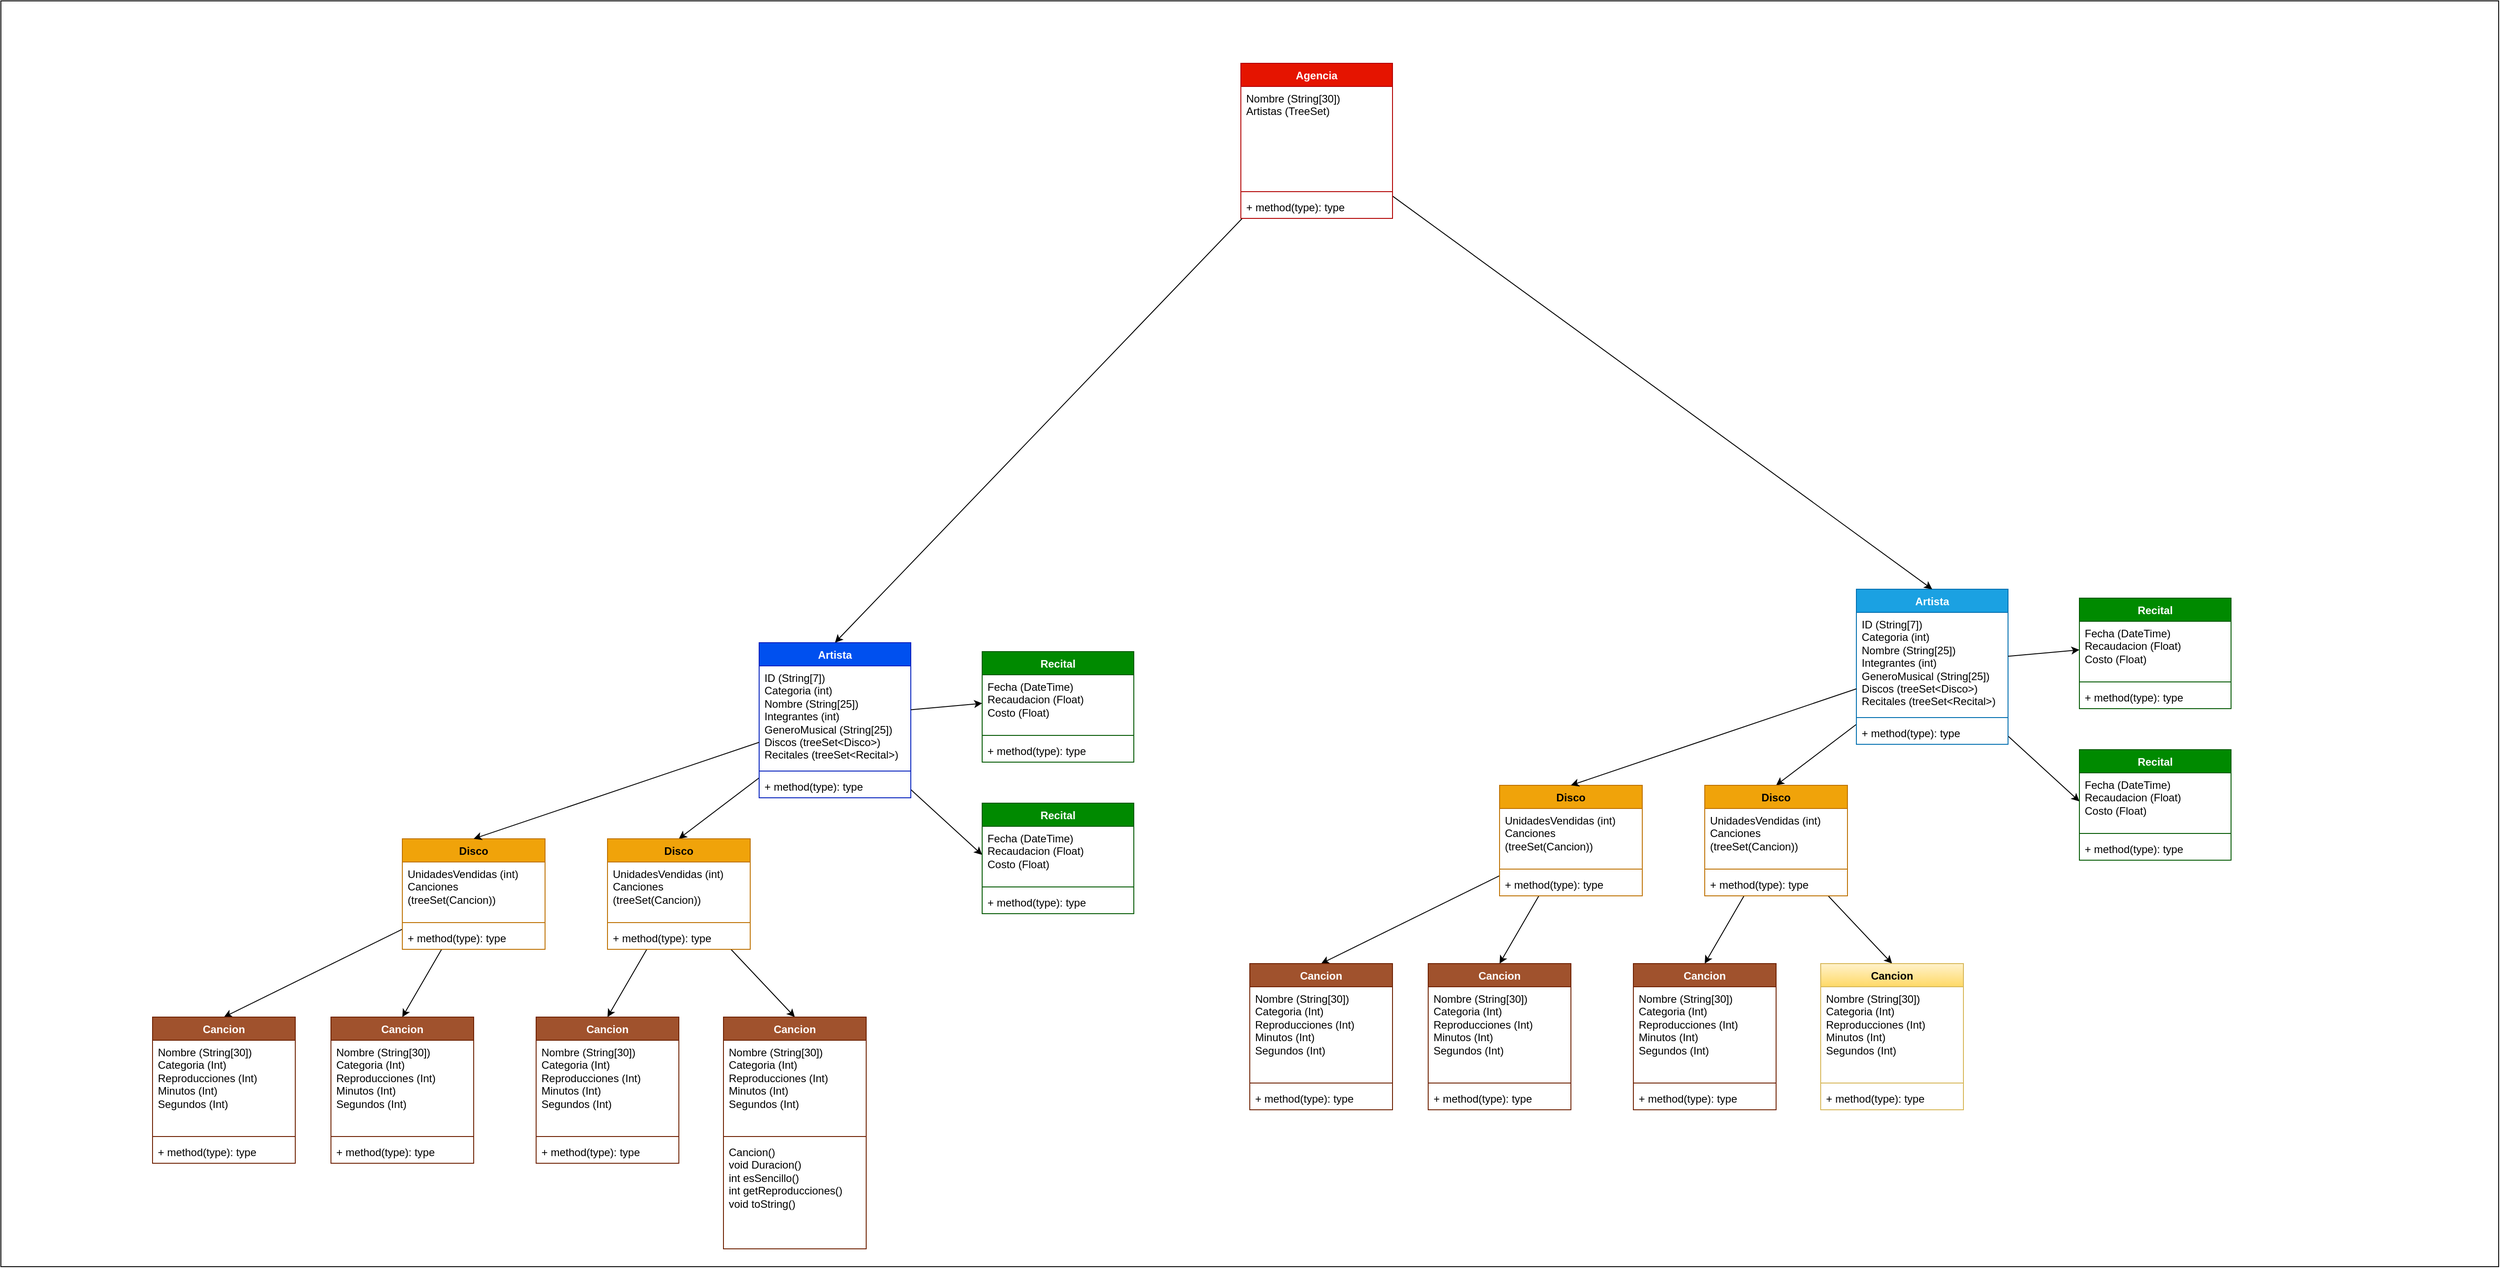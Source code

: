 <mxfile version="24.7.17">
  <diagram name="Página-1" id="BuunUkKAbR3y5gIgEdou">
    <mxGraphModel dx="3031" dy="1440" grid="1" gridSize="10" guides="1" tooltips="1" connect="1" arrows="1" fold="1" page="1" pageScale="1" pageWidth="827" pageHeight="1169" math="0" shadow="0">
      <root>
        <mxCell id="0" />
        <mxCell id="1" parent="0" />
        <mxCell id="6GXmeNR0ogsYIepqKpP2-110" value="" style="rounded=0;whiteSpace=wrap;html=1;" vertex="1" parent="1">
          <mxGeometry x="-2350" y="-500" width="2800" height="1420" as="geometry" />
        </mxCell>
        <mxCell id="6GXmeNR0ogsYIepqKpP2-26" style="edgeStyle=none;rounded=0;orthogonalLoop=1;jettySize=auto;html=1;entryX=0.5;entryY=0;entryDx=0;entryDy=0;" edge="1" parent="1" source="6GXmeNR0ogsYIepqKpP2-1" target="6GXmeNR0ogsYIepqKpP2-17">
          <mxGeometry relative="1" as="geometry" />
        </mxCell>
        <mxCell id="6GXmeNR0ogsYIepqKpP2-58" style="edgeStyle=none;rounded=0;orthogonalLoop=1;jettySize=auto;html=1;entryX=0;entryY=0.5;entryDx=0;entryDy=0;" edge="1" parent="1" source="6GXmeNR0ogsYIepqKpP2-1" target="6GXmeNR0ogsYIepqKpP2-28">
          <mxGeometry relative="1" as="geometry" />
        </mxCell>
        <mxCell id="6GXmeNR0ogsYIepqKpP2-1" value="Artista" style="swimlane;fontStyle=1;align=center;verticalAlign=top;childLayout=stackLayout;horizontal=1;startSize=26;horizontalStack=0;resizeParent=1;resizeParentMax=0;resizeLast=0;collapsible=1;marginBottom=0;whiteSpace=wrap;html=1;fillColor=#1ba1e2;fontColor=#ffffff;strokeColor=#006EAF;" vertex="1" parent="1">
          <mxGeometry x="-270" y="160" width="170" height="174" as="geometry" />
        </mxCell>
        <mxCell id="6GXmeNR0ogsYIepqKpP2-2" value="ID (String[7])&lt;div&gt;Categoria (int)&lt;br&gt;&lt;div&gt;&lt;div&gt;Nombre (String[25])&lt;/div&gt;&lt;div&gt;Integrantes (int)&lt;/div&gt;&lt;div&gt;GeneroMusical (String[25])&lt;/div&gt;&lt;div&gt;Discos (treeSet&amp;lt;Disco&amp;gt;)&lt;/div&gt;&lt;div&gt;Recitales (treeSet&amp;lt;Recital&amp;gt;)&lt;/div&gt;&lt;/div&gt;&lt;/div&gt;" style="text;strokeColor=none;fillColor=none;align=left;verticalAlign=top;spacingLeft=4;spacingRight=4;overflow=hidden;rotatable=0;points=[[0,0.5],[1,0.5]];portConstraint=eastwest;whiteSpace=wrap;html=1;" vertex="1" parent="6GXmeNR0ogsYIepqKpP2-1">
          <mxGeometry y="26" width="170" height="114" as="geometry" />
        </mxCell>
        <mxCell id="6GXmeNR0ogsYIepqKpP2-3" value="" style="line;strokeWidth=1;fillColor=none;align=left;verticalAlign=middle;spacingTop=-1;spacingLeft=3;spacingRight=3;rotatable=0;labelPosition=right;points=[];portConstraint=eastwest;strokeColor=inherit;" vertex="1" parent="6GXmeNR0ogsYIepqKpP2-1">
          <mxGeometry y="140" width="170" height="8" as="geometry" />
        </mxCell>
        <mxCell id="6GXmeNR0ogsYIepqKpP2-4" value="+ method(type): type" style="text;strokeColor=none;fillColor=none;align=left;verticalAlign=top;spacingLeft=4;spacingRight=4;overflow=hidden;rotatable=0;points=[[0,0.5],[1,0.5]];portConstraint=eastwest;whiteSpace=wrap;html=1;" vertex="1" parent="6GXmeNR0ogsYIepqKpP2-1">
          <mxGeometry y="148" width="170" height="26" as="geometry" />
        </mxCell>
        <mxCell id="6GXmeNR0ogsYIepqKpP2-25" style="edgeStyle=none;rounded=0;orthogonalLoop=1;jettySize=auto;html=1;entryX=0.5;entryY=0;entryDx=0;entryDy=0;" edge="1" parent="1" source="6GXmeNR0ogsYIepqKpP2-17" target="6GXmeNR0ogsYIepqKpP2-21">
          <mxGeometry relative="1" as="geometry" />
        </mxCell>
        <mxCell id="6GXmeNR0ogsYIepqKpP2-51" style="edgeStyle=none;rounded=0;orthogonalLoop=1;jettySize=auto;html=1;entryX=0.5;entryY=0;entryDx=0;entryDy=0;" edge="1" parent="1" source="6GXmeNR0ogsYIepqKpP2-17" target="6GXmeNR0ogsYIepqKpP2-41">
          <mxGeometry relative="1" as="geometry" />
        </mxCell>
        <mxCell id="6GXmeNR0ogsYIepqKpP2-17" value="Disco" style="swimlane;fontStyle=1;align=center;verticalAlign=top;childLayout=stackLayout;horizontal=1;startSize=26;horizontalStack=0;resizeParent=1;resizeParentMax=0;resizeLast=0;collapsible=1;marginBottom=0;whiteSpace=wrap;html=1;fillColor=#f0a30a;fontColor=#000000;strokeColor=#BD7000;" vertex="1" parent="1">
          <mxGeometry x="-440" y="380" width="160" height="124" as="geometry" />
        </mxCell>
        <mxCell id="6GXmeNR0ogsYIepqKpP2-18" value="UnidadesVendidas (int)&lt;div&gt;Canciones (treeSet(Cancion))&lt;/div&gt;" style="text;strokeColor=none;fillColor=none;align=left;verticalAlign=top;spacingLeft=4;spacingRight=4;overflow=hidden;rotatable=0;points=[[0,0.5],[1,0.5]];portConstraint=eastwest;whiteSpace=wrap;html=1;" vertex="1" parent="6GXmeNR0ogsYIepqKpP2-17">
          <mxGeometry y="26" width="160" height="64" as="geometry" />
        </mxCell>
        <mxCell id="6GXmeNR0ogsYIepqKpP2-19" value="" style="line;strokeWidth=1;fillColor=none;align=left;verticalAlign=middle;spacingTop=-1;spacingLeft=3;spacingRight=3;rotatable=0;labelPosition=right;points=[];portConstraint=eastwest;strokeColor=inherit;" vertex="1" parent="6GXmeNR0ogsYIepqKpP2-17">
          <mxGeometry y="90" width="160" height="8" as="geometry" />
        </mxCell>
        <mxCell id="6GXmeNR0ogsYIepqKpP2-20" value="+ method(type): type" style="text;strokeColor=none;fillColor=none;align=left;verticalAlign=top;spacingLeft=4;spacingRight=4;overflow=hidden;rotatable=0;points=[[0,0.5],[1,0.5]];portConstraint=eastwest;whiteSpace=wrap;html=1;" vertex="1" parent="6GXmeNR0ogsYIepqKpP2-17">
          <mxGeometry y="98" width="160" height="26" as="geometry" />
        </mxCell>
        <mxCell id="6GXmeNR0ogsYIepqKpP2-21" value="Cancion" style="swimlane;fontStyle=1;align=center;verticalAlign=top;childLayout=stackLayout;horizontal=1;startSize=26;horizontalStack=0;resizeParent=1;resizeParentMax=0;resizeLast=0;collapsible=1;marginBottom=0;whiteSpace=wrap;html=1;fillColor=#a0522d;fontColor=#ffffff;strokeColor=#6D1F00;" vertex="1" parent="1">
          <mxGeometry x="-520" y="580" width="160" height="164" as="geometry" />
        </mxCell>
        <mxCell id="6GXmeNR0ogsYIepqKpP2-22" value="Nombre (String[30])&lt;div&gt;Categoria (Int)&lt;/div&gt;&lt;div&gt;Reproducciones (Int)&lt;/div&gt;&lt;div&gt;Minutos (Int)&lt;/div&gt;&lt;div&gt;Segundos (Int)&lt;/div&gt;" style="text;strokeColor=none;fillColor=none;align=left;verticalAlign=top;spacingLeft=4;spacingRight=4;overflow=hidden;rotatable=0;points=[[0,0.5],[1,0.5]];portConstraint=eastwest;whiteSpace=wrap;html=1;" vertex="1" parent="6GXmeNR0ogsYIepqKpP2-21">
          <mxGeometry y="26" width="160" height="104" as="geometry" />
        </mxCell>
        <mxCell id="6GXmeNR0ogsYIepqKpP2-23" value="" style="line;strokeWidth=1;fillColor=none;align=left;verticalAlign=middle;spacingTop=-1;spacingLeft=3;spacingRight=3;rotatable=0;labelPosition=right;points=[];portConstraint=eastwest;strokeColor=inherit;" vertex="1" parent="6GXmeNR0ogsYIepqKpP2-21">
          <mxGeometry y="130" width="160" height="8" as="geometry" />
        </mxCell>
        <mxCell id="6GXmeNR0ogsYIepqKpP2-24" value="+ method(type): type" style="text;strokeColor=none;fillColor=none;align=left;verticalAlign=top;spacingLeft=4;spacingRight=4;overflow=hidden;rotatable=0;points=[[0,0.5],[1,0.5]];portConstraint=eastwest;whiteSpace=wrap;html=1;" vertex="1" parent="6GXmeNR0ogsYIepqKpP2-21">
          <mxGeometry y="138" width="160" height="26" as="geometry" />
        </mxCell>
        <mxCell id="6GXmeNR0ogsYIepqKpP2-27" value="Recital" style="swimlane;fontStyle=1;align=center;verticalAlign=top;childLayout=stackLayout;horizontal=1;startSize=26;horizontalStack=0;resizeParent=1;resizeParentMax=0;resizeLast=0;collapsible=1;marginBottom=0;whiteSpace=wrap;html=1;fillColor=#008a00;fontColor=#ffffff;strokeColor=#005700;" vertex="1" parent="1">
          <mxGeometry x="-20" y="340" width="170" height="124" as="geometry" />
        </mxCell>
        <mxCell id="6GXmeNR0ogsYIepqKpP2-28" value="&lt;div&gt;Fecha (DateTime)&lt;/div&gt;&lt;div&gt;Recaudacion (Float)&lt;br&gt;&lt;div&gt;&lt;div&gt;Costo (Float)&lt;/div&gt;&lt;/div&gt;&lt;/div&gt;" style="text;strokeColor=none;fillColor=none;align=left;verticalAlign=top;spacingLeft=4;spacingRight=4;overflow=hidden;rotatable=0;points=[[0,0.5],[1,0.5]];portConstraint=eastwest;whiteSpace=wrap;html=1;" vertex="1" parent="6GXmeNR0ogsYIepqKpP2-27">
          <mxGeometry y="26" width="170" height="64" as="geometry" />
        </mxCell>
        <mxCell id="6GXmeNR0ogsYIepqKpP2-29" value="" style="line;strokeWidth=1;fillColor=none;align=left;verticalAlign=middle;spacingTop=-1;spacingLeft=3;spacingRight=3;rotatable=0;labelPosition=right;points=[];portConstraint=eastwest;strokeColor=inherit;" vertex="1" parent="6GXmeNR0ogsYIepqKpP2-27">
          <mxGeometry y="90" width="170" height="8" as="geometry" />
        </mxCell>
        <mxCell id="6GXmeNR0ogsYIepqKpP2-30" value="+ method(type): type" style="text;strokeColor=none;fillColor=none;align=left;verticalAlign=top;spacingLeft=4;spacingRight=4;overflow=hidden;rotatable=0;points=[[0,0.5],[1,0.5]];portConstraint=eastwest;whiteSpace=wrap;html=1;" vertex="1" parent="6GXmeNR0ogsYIepqKpP2-27">
          <mxGeometry y="98" width="170" height="26" as="geometry" />
        </mxCell>
        <mxCell id="6GXmeNR0ogsYIepqKpP2-49" style="edgeStyle=none;rounded=0;orthogonalLoop=1;jettySize=auto;html=1;entryX=0.5;entryY=0;entryDx=0;entryDy=0;" edge="1" parent="1" source="6GXmeNR0ogsYIepqKpP2-32" target="6GXmeNR0ogsYIepqKpP2-37">
          <mxGeometry relative="1" as="geometry" />
        </mxCell>
        <mxCell id="6GXmeNR0ogsYIepqKpP2-50" style="edgeStyle=none;rounded=0;orthogonalLoop=1;jettySize=auto;html=1;entryX=0.5;entryY=0;entryDx=0;entryDy=0;" edge="1" parent="1" source="6GXmeNR0ogsYIepqKpP2-32" target="6GXmeNR0ogsYIepqKpP2-45">
          <mxGeometry relative="1" as="geometry" />
        </mxCell>
        <mxCell id="6GXmeNR0ogsYIepqKpP2-32" value="Disco" style="swimlane;fontStyle=1;align=center;verticalAlign=top;childLayout=stackLayout;horizontal=1;startSize=26;horizontalStack=0;resizeParent=1;resizeParentMax=0;resizeLast=0;collapsible=1;marginBottom=0;whiteSpace=wrap;html=1;fillColor=#f0a30a;fontColor=#000000;strokeColor=#BD7000;" vertex="1" parent="1">
          <mxGeometry x="-670" y="380" width="160" height="124" as="geometry" />
        </mxCell>
        <mxCell id="6GXmeNR0ogsYIepqKpP2-33" value="UnidadesVendidas (int)&lt;div&gt;Canciones (treeSet(Cancion))&lt;/div&gt;" style="text;strokeColor=none;fillColor=none;align=left;verticalAlign=top;spacingLeft=4;spacingRight=4;overflow=hidden;rotatable=0;points=[[0,0.5],[1,0.5]];portConstraint=eastwest;whiteSpace=wrap;html=1;" vertex="1" parent="6GXmeNR0ogsYIepqKpP2-32">
          <mxGeometry y="26" width="160" height="64" as="geometry" />
        </mxCell>
        <mxCell id="6GXmeNR0ogsYIepqKpP2-34" value="" style="line;strokeWidth=1;fillColor=none;align=left;verticalAlign=middle;spacingTop=-1;spacingLeft=3;spacingRight=3;rotatable=0;labelPosition=right;points=[];portConstraint=eastwest;strokeColor=inherit;" vertex="1" parent="6GXmeNR0ogsYIepqKpP2-32">
          <mxGeometry y="90" width="160" height="8" as="geometry" />
        </mxCell>
        <mxCell id="6GXmeNR0ogsYIepqKpP2-35" value="+ method(type): type" style="text;strokeColor=none;fillColor=none;align=left;verticalAlign=top;spacingLeft=4;spacingRight=4;overflow=hidden;rotatable=0;points=[[0,0.5],[1,0.5]];portConstraint=eastwest;whiteSpace=wrap;html=1;" vertex="1" parent="6GXmeNR0ogsYIepqKpP2-32">
          <mxGeometry y="98" width="160" height="26" as="geometry" />
        </mxCell>
        <mxCell id="6GXmeNR0ogsYIepqKpP2-36" style="edgeStyle=none;rounded=0;orthogonalLoop=1;jettySize=auto;html=1;entryX=0.5;entryY=0;entryDx=0;entryDy=0;" edge="1" parent="1" source="6GXmeNR0ogsYIepqKpP2-2" target="6GXmeNR0ogsYIepqKpP2-32">
          <mxGeometry relative="1" as="geometry" />
        </mxCell>
        <mxCell id="6GXmeNR0ogsYIepqKpP2-37" value="Cancion" style="swimlane;fontStyle=1;align=center;verticalAlign=top;childLayout=stackLayout;horizontal=1;startSize=26;horizontalStack=0;resizeParent=1;resizeParentMax=0;resizeLast=0;collapsible=1;marginBottom=0;whiteSpace=wrap;html=1;fillColor=#a0522d;fontColor=#ffffff;strokeColor=#6D1F00;" vertex="1" parent="1">
          <mxGeometry x="-950" y="580" width="160" height="164" as="geometry" />
        </mxCell>
        <mxCell id="6GXmeNR0ogsYIepqKpP2-38" value="Nombre (String[30])&lt;div&gt;Categoria (Int)&lt;/div&gt;&lt;div&gt;Reproducciones (Int)&lt;/div&gt;&lt;div&gt;Minutos (Int)&lt;/div&gt;&lt;div&gt;Segundos (Int)&lt;/div&gt;" style="text;strokeColor=none;fillColor=none;align=left;verticalAlign=top;spacingLeft=4;spacingRight=4;overflow=hidden;rotatable=0;points=[[0,0.5],[1,0.5]];portConstraint=eastwest;whiteSpace=wrap;html=1;" vertex="1" parent="6GXmeNR0ogsYIepqKpP2-37">
          <mxGeometry y="26" width="160" height="104" as="geometry" />
        </mxCell>
        <mxCell id="6GXmeNR0ogsYIepqKpP2-39" value="" style="line;strokeWidth=1;fillColor=none;align=left;verticalAlign=middle;spacingTop=-1;spacingLeft=3;spacingRight=3;rotatable=0;labelPosition=right;points=[];portConstraint=eastwest;strokeColor=inherit;" vertex="1" parent="6GXmeNR0ogsYIepqKpP2-37">
          <mxGeometry y="130" width="160" height="8" as="geometry" />
        </mxCell>
        <mxCell id="6GXmeNR0ogsYIepqKpP2-40" value="+ method(type): type" style="text;strokeColor=none;fillColor=none;align=left;verticalAlign=top;spacingLeft=4;spacingRight=4;overflow=hidden;rotatable=0;points=[[0,0.5],[1,0.5]];portConstraint=eastwest;whiteSpace=wrap;html=1;" vertex="1" parent="6GXmeNR0ogsYIepqKpP2-37">
          <mxGeometry y="138" width="160" height="26" as="geometry" />
        </mxCell>
        <mxCell id="6GXmeNR0ogsYIepqKpP2-41" value="Cancion" style="swimlane;fontStyle=1;align=center;verticalAlign=top;childLayout=stackLayout;horizontal=1;startSize=26;horizontalStack=0;resizeParent=1;resizeParentMax=0;resizeLast=0;collapsible=1;marginBottom=0;whiteSpace=wrap;html=1;fillColor=#fff2cc;strokeColor=#d6b656;gradientColor=#ffd966;" vertex="1" parent="1">
          <mxGeometry x="-310" y="580" width="160" height="164" as="geometry" />
        </mxCell>
        <mxCell id="6GXmeNR0ogsYIepqKpP2-42" value="Nombre (String[30])&lt;div&gt;Categoria (Int)&lt;/div&gt;&lt;div&gt;Reproducciones (Int)&lt;/div&gt;&lt;div&gt;Minutos (Int)&lt;/div&gt;&lt;div&gt;Segundos (Int)&lt;/div&gt;" style="text;strokeColor=none;fillColor=none;align=left;verticalAlign=top;spacingLeft=4;spacingRight=4;overflow=hidden;rotatable=0;points=[[0,0.5],[1,0.5]];portConstraint=eastwest;whiteSpace=wrap;html=1;" vertex="1" parent="6GXmeNR0ogsYIepqKpP2-41">
          <mxGeometry y="26" width="160" height="104" as="geometry" />
        </mxCell>
        <mxCell id="6GXmeNR0ogsYIepqKpP2-43" value="" style="line;strokeWidth=1;fillColor=none;align=left;verticalAlign=middle;spacingTop=-1;spacingLeft=3;spacingRight=3;rotatable=0;labelPosition=right;points=[];portConstraint=eastwest;strokeColor=inherit;" vertex="1" parent="6GXmeNR0ogsYIepqKpP2-41">
          <mxGeometry y="130" width="160" height="8" as="geometry" />
        </mxCell>
        <mxCell id="6GXmeNR0ogsYIepqKpP2-44" value="+ method(type): type" style="text;strokeColor=none;fillColor=none;align=left;verticalAlign=top;spacingLeft=4;spacingRight=4;overflow=hidden;rotatable=0;points=[[0,0.5],[1,0.5]];portConstraint=eastwest;whiteSpace=wrap;html=1;" vertex="1" parent="6GXmeNR0ogsYIepqKpP2-41">
          <mxGeometry y="138" width="160" height="26" as="geometry" />
        </mxCell>
        <mxCell id="6GXmeNR0ogsYIepqKpP2-45" value="Cancion" style="swimlane;fontStyle=1;align=center;verticalAlign=top;childLayout=stackLayout;horizontal=1;startSize=26;horizontalStack=0;resizeParent=1;resizeParentMax=0;resizeLast=0;collapsible=1;marginBottom=0;whiteSpace=wrap;html=1;fillColor=#a0522d;fontColor=#ffffff;strokeColor=#6D1F00;" vertex="1" parent="1">
          <mxGeometry x="-750" y="580" width="160" height="164" as="geometry" />
        </mxCell>
        <mxCell id="6GXmeNR0ogsYIepqKpP2-46" value="Nombre (String[30])&lt;div&gt;Categoria (Int)&lt;/div&gt;&lt;div&gt;Reproducciones (Int)&lt;/div&gt;&lt;div&gt;Minutos (Int)&lt;/div&gt;&lt;div&gt;Segundos (Int)&lt;/div&gt;" style="text;strokeColor=none;fillColor=none;align=left;verticalAlign=top;spacingLeft=4;spacingRight=4;overflow=hidden;rotatable=0;points=[[0,0.5],[1,0.5]];portConstraint=eastwest;whiteSpace=wrap;html=1;" vertex="1" parent="6GXmeNR0ogsYIepqKpP2-45">
          <mxGeometry y="26" width="160" height="104" as="geometry" />
        </mxCell>
        <mxCell id="6GXmeNR0ogsYIepqKpP2-47" value="" style="line;strokeWidth=1;fillColor=none;align=left;verticalAlign=middle;spacingTop=-1;spacingLeft=3;spacingRight=3;rotatable=0;labelPosition=right;points=[];portConstraint=eastwest;strokeColor=inherit;" vertex="1" parent="6GXmeNR0ogsYIepqKpP2-45">
          <mxGeometry y="130" width="160" height="8" as="geometry" />
        </mxCell>
        <mxCell id="6GXmeNR0ogsYIepqKpP2-48" value="+ method(type): type" style="text;strokeColor=none;fillColor=none;align=left;verticalAlign=top;spacingLeft=4;spacingRight=4;overflow=hidden;rotatable=0;points=[[0,0.5],[1,0.5]];portConstraint=eastwest;whiteSpace=wrap;html=1;" vertex="1" parent="6GXmeNR0ogsYIepqKpP2-45">
          <mxGeometry y="138" width="160" height="26" as="geometry" />
        </mxCell>
        <mxCell id="6GXmeNR0ogsYIepqKpP2-52" value="Recital" style="swimlane;fontStyle=1;align=center;verticalAlign=top;childLayout=stackLayout;horizontal=1;startSize=26;horizontalStack=0;resizeParent=1;resizeParentMax=0;resizeLast=0;collapsible=1;marginBottom=0;whiteSpace=wrap;html=1;fillColor=#008a00;fontColor=#ffffff;strokeColor=#005700;" vertex="1" parent="1">
          <mxGeometry x="-20" y="170" width="170" height="124" as="geometry" />
        </mxCell>
        <mxCell id="6GXmeNR0ogsYIepqKpP2-53" value="&lt;div&gt;Fecha (DateTime)&lt;/div&gt;&lt;div&gt;Recaudacion (Float)&lt;br&gt;&lt;div&gt;&lt;div&gt;Costo (Float)&lt;/div&gt;&lt;/div&gt;&lt;/div&gt;" style="text;strokeColor=none;fillColor=none;align=left;verticalAlign=top;spacingLeft=4;spacingRight=4;overflow=hidden;rotatable=0;points=[[0,0.5],[1,0.5]];portConstraint=eastwest;whiteSpace=wrap;html=1;" vertex="1" parent="6GXmeNR0ogsYIepqKpP2-52">
          <mxGeometry y="26" width="170" height="64" as="geometry" />
        </mxCell>
        <mxCell id="6GXmeNR0ogsYIepqKpP2-54" value="" style="line;strokeWidth=1;fillColor=none;align=left;verticalAlign=middle;spacingTop=-1;spacingLeft=3;spacingRight=3;rotatable=0;labelPosition=right;points=[];portConstraint=eastwest;strokeColor=inherit;" vertex="1" parent="6GXmeNR0ogsYIepqKpP2-52">
          <mxGeometry y="90" width="170" height="8" as="geometry" />
        </mxCell>
        <mxCell id="6GXmeNR0ogsYIepqKpP2-55" value="+ method(type): type" style="text;strokeColor=none;fillColor=none;align=left;verticalAlign=top;spacingLeft=4;spacingRight=4;overflow=hidden;rotatable=0;points=[[0,0.5],[1,0.5]];portConstraint=eastwest;whiteSpace=wrap;html=1;" vertex="1" parent="6GXmeNR0ogsYIepqKpP2-52">
          <mxGeometry y="98" width="170" height="26" as="geometry" />
        </mxCell>
        <mxCell id="6GXmeNR0ogsYIepqKpP2-57" style="edgeStyle=none;rounded=0;orthogonalLoop=1;jettySize=auto;html=1;entryX=0;entryY=0.5;entryDx=0;entryDy=0;" edge="1" parent="1" source="6GXmeNR0ogsYIepqKpP2-2" target="6GXmeNR0ogsYIepqKpP2-53">
          <mxGeometry relative="1" as="geometry" />
        </mxCell>
        <mxCell id="6GXmeNR0ogsYIepqKpP2-63" style="edgeStyle=none;rounded=0;orthogonalLoop=1;jettySize=auto;html=1;entryX=0.5;entryY=0;entryDx=0;entryDy=0;" edge="1" parent="1" source="6GXmeNR0ogsYIepqKpP2-59" target="6GXmeNR0ogsYIepqKpP2-1">
          <mxGeometry relative="1" as="geometry" />
        </mxCell>
        <mxCell id="6GXmeNR0ogsYIepqKpP2-108" style="edgeStyle=none;rounded=0;orthogonalLoop=1;jettySize=auto;html=1;entryX=0.5;entryY=0;entryDx=0;entryDy=0;" edge="1" parent="1" source="6GXmeNR0ogsYIepqKpP2-59" target="6GXmeNR0ogsYIepqKpP2-66">
          <mxGeometry relative="1" as="geometry" />
        </mxCell>
        <mxCell id="6GXmeNR0ogsYIepqKpP2-59" value="Agencia" style="swimlane;fontStyle=1;align=center;verticalAlign=top;childLayout=stackLayout;horizontal=1;startSize=26;horizontalStack=0;resizeParent=1;resizeParentMax=0;resizeLast=0;collapsible=1;marginBottom=0;whiteSpace=wrap;html=1;fillColor=#e51400;strokeColor=#B20000;fontColor=#ffffff;" vertex="1" parent="1">
          <mxGeometry x="-960" y="-430" width="170" height="174" as="geometry" />
        </mxCell>
        <mxCell id="6GXmeNR0ogsYIepqKpP2-60" value="Nombre (String[30])&lt;div&gt;Artistas (TreeSet)&lt;/div&gt;" style="text;strokeColor=none;fillColor=none;align=left;verticalAlign=top;spacingLeft=4;spacingRight=4;overflow=hidden;rotatable=0;points=[[0,0.5],[1,0.5]];portConstraint=eastwest;whiteSpace=wrap;html=1;" vertex="1" parent="6GXmeNR0ogsYIepqKpP2-59">
          <mxGeometry y="26" width="170" height="114" as="geometry" />
        </mxCell>
        <mxCell id="6GXmeNR0ogsYIepqKpP2-61" value="" style="line;strokeWidth=1;fillColor=none;align=left;verticalAlign=middle;spacingTop=-1;spacingLeft=3;spacingRight=3;rotatable=0;labelPosition=right;points=[];portConstraint=eastwest;strokeColor=inherit;" vertex="1" parent="6GXmeNR0ogsYIepqKpP2-59">
          <mxGeometry y="140" width="170" height="8" as="geometry" />
        </mxCell>
        <mxCell id="6GXmeNR0ogsYIepqKpP2-62" value="+ method(type): type" style="text;strokeColor=none;fillColor=none;align=left;verticalAlign=top;spacingLeft=4;spacingRight=4;overflow=hidden;rotatable=0;points=[[0,0.5],[1,0.5]];portConstraint=eastwest;whiteSpace=wrap;html=1;" vertex="1" parent="6GXmeNR0ogsYIepqKpP2-59">
          <mxGeometry y="148" width="170" height="26" as="geometry" />
        </mxCell>
        <mxCell id="6GXmeNR0ogsYIepqKpP2-64" style="edgeStyle=none;rounded=0;orthogonalLoop=1;jettySize=auto;html=1;entryX=0.5;entryY=0;entryDx=0;entryDy=0;" edge="1" source="6GXmeNR0ogsYIepqKpP2-66" target="6GXmeNR0ogsYIepqKpP2-72" parent="1">
          <mxGeometry relative="1" as="geometry" />
        </mxCell>
        <mxCell id="6GXmeNR0ogsYIepqKpP2-65" style="edgeStyle=none;rounded=0;orthogonalLoop=1;jettySize=auto;html=1;entryX=0;entryY=0.5;entryDx=0;entryDy=0;" edge="1" source="6GXmeNR0ogsYIepqKpP2-66" target="6GXmeNR0ogsYIepqKpP2-81" parent="1">
          <mxGeometry relative="1" as="geometry" />
        </mxCell>
        <mxCell id="6GXmeNR0ogsYIepqKpP2-66" value="Artista" style="swimlane;fontStyle=1;align=center;verticalAlign=top;childLayout=stackLayout;horizontal=1;startSize=26;horizontalStack=0;resizeParent=1;resizeParentMax=0;resizeLast=0;collapsible=1;marginBottom=0;whiteSpace=wrap;html=1;fillColor=#0050ef;fontColor=#ffffff;strokeColor=#001DBC;" vertex="1" parent="1">
          <mxGeometry x="-1500" y="220" width="170" height="174" as="geometry" />
        </mxCell>
        <mxCell id="6GXmeNR0ogsYIepqKpP2-67" value="ID (String[7])&lt;div&gt;Categoria (int)&lt;br&gt;&lt;div&gt;&lt;div&gt;Nombre (String[25])&lt;/div&gt;&lt;div&gt;Integrantes (int)&lt;/div&gt;&lt;div&gt;GeneroMusical (String[25])&lt;/div&gt;&lt;div&gt;Discos (treeSet&amp;lt;Disco&amp;gt;)&lt;/div&gt;&lt;div&gt;Recitales (treeSet&amp;lt;Recital&amp;gt;)&lt;/div&gt;&lt;/div&gt;&lt;/div&gt;" style="text;strokeColor=none;fillColor=none;align=left;verticalAlign=top;spacingLeft=4;spacingRight=4;overflow=hidden;rotatable=0;points=[[0,0.5],[1,0.5]];portConstraint=eastwest;whiteSpace=wrap;html=1;" vertex="1" parent="6GXmeNR0ogsYIepqKpP2-66">
          <mxGeometry y="26" width="170" height="114" as="geometry" />
        </mxCell>
        <mxCell id="6GXmeNR0ogsYIepqKpP2-68" value="" style="line;strokeWidth=1;fillColor=none;align=left;verticalAlign=middle;spacingTop=-1;spacingLeft=3;spacingRight=3;rotatable=0;labelPosition=right;points=[];portConstraint=eastwest;strokeColor=inherit;" vertex="1" parent="6GXmeNR0ogsYIepqKpP2-66">
          <mxGeometry y="140" width="170" height="8" as="geometry" />
        </mxCell>
        <mxCell id="6GXmeNR0ogsYIepqKpP2-69" value="+ method(type): type" style="text;strokeColor=none;fillColor=none;align=left;verticalAlign=top;spacingLeft=4;spacingRight=4;overflow=hidden;rotatable=0;points=[[0,0.5],[1,0.5]];portConstraint=eastwest;whiteSpace=wrap;html=1;" vertex="1" parent="6GXmeNR0ogsYIepqKpP2-66">
          <mxGeometry y="148" width="170" height="26" as="geometry" />
        </mxCell>
        <mxCell id="6GXmeNR0ogsYIepqKpP2-70" style="edgeStyle=none;rounded=0;orthogonalLoop=1;jettySize=auto;html=1;entryX=0.5;entryY=0;entryDx=0;entryDy=0;" edge="1" source="6GXmeNR0ogsYIepqKpP2-72" target="6GXmeNR0ogsYIepqKpP2-76" parent="1">
          <mxGeometry relative="1" as="geometry" />
        </mxCell>
        <mxCell id="6GXmeNR0ogsYIepqKpP2-71" style="edgeStyle=none;rounded=0;orthogonalLoop=1;jettySize=auto;html=1;entryX=0.5;entryY=0;entryDx=0;entryDy=0;" edge="1" source="6GXmeNR0ogsYIepqKpP2-72" target="6GXmeNR0ogsYIepqKpP2-95" parent="1">
          <mxGeometry relative="1" as="geometry" />
        </mxCell>
        <mxCell id="6GXmeNR0ogsYIepqKpP2-72" value="Disco" style="swimlane;fontStyle=1;align=center;verticalAlign=top;childLayout=stackLayout;horizontal=1;startSize=26;horizontalStack=0;resizeParent=1;resizeParentMax=0;resizeLast=0;collapsible=1;marginBottom=0;whiteSpace=wrap;html=1;fillColor=#f0a30a;fontColor=#000000;strokeColor=#BD7000;" vertex="1" parent="1">
          <mxGeometry x="-1670" y="440" width="160" height="124" as="geometry" />
        </mxCell>
        <mxCell id="6GXmeNR0ogsYIepqKpP2-73" value="UnidadesVendidas (int)&lt;div&gt;Canciones (treeSet(Cancion))&lt;/div&gt;" style="text;strokeColor=none;fillColor=none;align=left;verticalAlign=top;spacingLeft=4;spacingRight=4;overflow=hidden;rotatable=0;points=[[0,0.5],[1,0.5]];portConstraint=eastwest;whiteSpace=wrap;html=1;" vertex="1" parent="6GXmeNR0ogsYIepqKpP2-72">
          <mxGeometry y="26" width="160" height="64" as="geometry" />
        </mxCell>
        <mxCell id="6GXmeNR0ogsYIepqKpP2-74" value="" style="line;strokeWidth=1;fillColor=none;align=left;verticalAlign=middle;spacingTop=-1;spacingLeft=3;spacingRight=3;rotatable=0;labelPosition=right;points=[];portConstraint=eastwest;strokeColor=inherit;" vertex="1" parent="6GXmeNR0ogsYIepqKpP2-72">
          <mxGeometry y="90" width="160" height="8" as="geometry" />
        </mxCell>
        <mxCell id="6GXmeNR0ogsYIepqKpP2-75" value="+ method(type): type" style="text;strokeColor=none;fillColor=none;align=left;verticalAlign=top;spacingLeft=4;spacingRight=4;overflow=hidden;rotatable=0;points=[[0,0.5],[1,0.5]];portConstraint=eastwest;whiteSpace=wrap;html=1;" vertex="1" parent="6GXmeNR0ogsYIepqKpP2-72">
          <mxGeometry y="98" width="160" height="26" as="geometry" />
        </mxCell>
        <mxCell id="6GXmeNR0ogsYIepqKpP2-76" value="Cancion" style="swimlane;fontStyle=1;align=center;verticalAlign=top;childLayout=stackLayout;horizontal=1;startSize=26;horizontalStack=0;resizeParent=1;resizeParentMax=0;resizeLast=0;collapsible=1;marginBottom=0;whiteSpace=wrap;html=1;fillColor=#a0522d;fontColor=#ffffff;strokeColor=#6D1F00;" vertex="1" parent="1">
          <mxGeometry x="-1750" y="640" width="160" height="164" as="geometry" />
        </mxCell>
        <mxCell id="6GXmeNR0ogsYIepqKpP2-77" value="Nombre (String[30])&lt;div&gt;Categoria (Int)&lt;/div&gt;&lt;div&gt;Reproducciones (Int)&lt;/div&gt;&lt;div&gt;Minutos (Int)&lt;/div&gt;&lt;div&gt;Segundos (Int)&lt;/div&gt;" style="text;strokeColor=none;fillColor=none;align=left;verticalAlign=top;spacingLeft=4;spacingRight=4;overflow=hidden;rotatable=0;points=[[0,0.5],[1,0.5]];portConstraint=eastwest;whiteSpace=wrap;html=1;" vertex="1" parent="6GXmeNR0ogsYIepqKpP2-76">
          <mxGeometry y="26" width="160" height="104" as="geometry" />
        </mxCell>
        <mxCell id="6GXmeNR0ogsYIepqKpP2-78" value="" style="line;strokeWidth=1;fillColor=none;align=left;verticalAlign=middle;spacingTop=-1;spacingLeft=3;spacingRight=3;rotatable=0;labelPosition=right;points=[];portConstraint=eastwest;strokeColor=inherit;" vertex="1" parent="6GXmeNR0ogsYIepqKpP2-76">
          <mxGeometry y="130" width="160" height="8" as="geometry" />
        </mxCell>
        <mxCell id="6GXmeNR0ogsYIepqKpP2-79" value="+ method(type): type" style="text;strokeColor=none;fillColor=none;align=left;verticalAlign=top;spacingLeft=4;spacingRight=4;overflow=hidden;rotatable=0;points=[[0,0.5],[1,0.5]];portConstraint=eastwest;whiteSpace=wrap;html=1;" vertex="1" parent="6GXmeNR0ogsYIepqKpP2-76">
          <mxGeometry y="138" width="160" height="26" as="geometry" />
        </mxCell>
        <mxCell id="6GXmeNR0ogsYIepqKpP2-80" value="Recital" style="swimlane;fontStyle=1;align=center;verticalAlign=top;childLayout=stackLayout;horizontal=1;startSize=26;horizontalStack=0;resizeParent=1;resizeParentMax=0;resizeLast=0;collapsible=1;marginBottom=0;whiteSpace=wrap;html=1;fillColor=#008a00;fontColor=#ffffff;strokeColor=#005700;" vertex="1" parent="1">
          <mxGeometry x="-1250" y="400" width="170" height="124" as="geometry" />
        </mxCell>
        <mxCell id="6GXmeNR0ogsYIepqKpP2-81" value="&lt;div&gt;Fecha (DateTime)&lt;/div&gt;&lt;div&gt;Recaudacion (Float)&lt;br&gt;&lt;div&gt;&lt;div&gt;Costo (Float)&lt;/div&gt;&lt;/div&gt;&lt;/div&gt;" style="text;strokeColor=none;fillColor=none;align=left;verticalAlign=top;spacingLeft=4;spacingRight=4;overflow=hidden;rotatable=0;points=[[0,0.5],[1,0.5]];portConstraint=eastwest;whiteSpace=wrap;html=1;" vertex="1" parent="6GXmeNR0ogsYIepqKpP2-80">
          <mxGeometry y="26" width="170" height="64" as="geometry" />
        </mxCell>
        <mxCell id="6GXmeNR0ogsYIepqKpP2-82" value="" style="line;strokeWidth=1;fillColor=none;align=left;verticalAlign=middle;spacingTop=-1;spacingLeft=3;spacingRight=3;rotatable=0;labelPosition=right;points=[];portConstraint=eastwest;strokeColor=inherit;" vertex="1" parent="6GXmeNR0ogsYIepqKpP2-80">
          <mxGeometry y="90" width="170" height="8" as="geometry" />
        </mxCell>
        <mxCell id="6GXmeNR0ogsYIepqKpP2-83" value="+ method(type): type" style="text;strokeColor=none;fillColor=none;align=left;verticalAlign=top;spacingLeft=4;spacingRight=4;overflow=hidden;rotatable=0;points=[[0,0.5],[1,0.5]];portConstraint=eastwest;whiteSpace=wrap;html=1;" vertex="1" parent="6GXmeNR0ogsYIepqKpP2-80">
          <mxGeometry y="98" width="170" height="26" as="geometry" />
        </mxCell>
        <mxCell id="6GXmeNR0ogsYIepqKpP2-84" style="edgeStyle=none;rounded=0;orthogonalLoop=1;jettySize=auto;html=1;entryX=0.5;entryY=0;entryDx=0;entryDy=0;" edge="1" source="6GXmeNR0ogsYIepqKpP2-86" target="6GXmeNR0ogsYIepqKpP2-91" parent="1">
          <mxGeometry relative="1" as="geometry" />
        </mxCell>
        <mxCell id="6GXmeNR0ogsYIepqKpP2-85" style="edgeStyle=none;rounded=0;orthogonalLoop=1;jettySize=auto;html=1;entryX=0.5;entryY=0;entryDx=0;entryDy=0;" edge="1" source="6GXmeNR0ogsYIepqKpP2-86" target="6GXmeNR0ogsYIepqKpP2-99" parent="1">
          <mxGeometry relative="1" as="geometry" />
        </mxCell>
        <mxCell id="6GXmeNR0ogsYIepqKpP2-86" value="Disco" style="swimlane;fontStyle=1;align=center;verticalAlign=top;childLayout=stackLayout;horizontal=1;startSize=26;horizontalStack=0;resizeParent=1;resizeParentMax=0;resizeLast=0;collapsible=1;marginBottom=0;whiteSpace=wrap;html=1;fillColor=#f0a30a;fontColor=#000000;strokeColor=#BD7000;" vertex="1" parent="1">
          <mxGeometry x="-1900" y="440" width="160" height="124" as="geometry" />
        </mxCell>
        <mxCell id="6GXmeNR0ogsYIepqKpP2-87" value="UnidadesVendidas (int)&lt;div&gt;Canciones (treeSet(Cancion))&lt;/div&gt;" style="text;strokeColor=none;fillColor=none;align=left;verticalAlign=top;spacingLeft=4;spacingRight=4;overflow=hidden;rotatable=0;points=[[0,0.5],[1,0.5]];portConstraint=eastwest;whiteSpace=wrap;html=1;" vertex="1" parent="6GXmeNR0ogsYIepqKpP2-86">
          <mxGeometry y="26" width="160" height="64" as="geometry" />
        </mxCell>
        <mxCell id="6GXmeNR0ogsYIepqKpP2-88" value="" style="line;strokeWidth=1;fillColor=none;align=left;verticalAlign=middle;spacingTop=-1;spacingLeft=3;spacingRight=3;rotatable=0;labelPosition=right;points=[];portConstraint=eastwest;strokeColor=inherit;" vertex="1" parent="6GXmeNR0ogsYIepqKpP2-86">
          <mxGeometry y="90" width="160" height="8" as="geometry" />
        </mxCell>
        <mxCell id="6GXmeNR0ogsYIepqKpP2-89" value="+ method(type): type" style="text;strokeColor=none;fillColor=none;align=left;verticalAlign=top;spacingLeft=4;spacingRight=4;overflow=hidden;rotatable=0;points=[[0,0.5],[1,0.5]];portConstraint=eastwest;whiteSpace=wrap;html=1;" vertex="1" parent="6GXmeNR0ogsYIepqKpP2-86">
          <mxGeometry y="98" width="160" height="26" as="geometry" />
        </mxCell>
        <mxCell id="6GXmeNR0ogsYIepqKpP2-90" style="edgeStyle=none;rounded=0;orthogonalLoop=1;jettySize=auto;html=1;entryX=0.5;entryY=0;entryDx=0;entryDy=0;" edge="1" source="6GXmeNR0ogsYIepqKpP2-67" target="6GXmeNR0ogsYIepqKpP2-86" parent="1">
          <mxGeometry relative="1" as="geometry" />
        </mxCell>
        <mxCell id="6GXmeNR0ogsYIepqKpP2-91" value="Cancion" style="swimlane;fontStyle=1;align=center;verticalAlign=top;childLayout=stackLayout;horizontal=1;startSize=26;horizontalStack=0;resizeParent=1;resizeParentMax=0;resizeLast=0;collapsible=1;marginBottom=0;whiteSpace=wrap;html=1;fillColor=#a0522d;fontColor=#ffffff;strokeColor=#6D1F00;" vertex="1" parent="1">
          <mxGeometry x="-2180" y="640" width="160" height="164" as="geometry" />
        </mxCell>
        <mxCell id="6GXmeNR0ogsYIepqKpP2-92" value="Nombre (String[30])&lt;div&gt;Categoria (Int)&lt;/div&gt;&lt;div&gt;Reproducciones (Int)&lt;/div&gt;&lt;div&gt;Minutos (Int)&lt;/div&gt;&lt;div&gt;Segundos (Int)&lt;/div&gt;" style="text;strokeColor=none;fillColor=none;align=left;verticalAlign=top;spacingLeft=4;spacingRight=4;overflow=hidden;rotatable=0;points=[[0,0.5],[1,0.5]];portConstraint=eastwest;whiteSpace=wrap;html=1;" vertex="1" parent="6GXmeNR0ogsYIepqKpP2-91">
          <mxGeometry y="26" width="160" height="104" as="geometry" />
        </mxCell>
        <mxCell id="6GXmeNR0ogsYIepqKpP2-93" value="" style="line;strokeWidth=1;fillColor=none;align=left;verticalAlign=middle;spacingTop=-1;spacingLeft=3;spacingRight=3;rotatable=0;labelPosition=right;points=[];portConstraint=eastwest;strokeColor=inherit;" vertex="1" parent="6GXmeNR0ogsYIepqKpP2-91">
          <mxGeometry y="130" width="160" height="8" as="geometry" />
        </mxCell>
        <mxCell id="6GXmeNR0ogsYIepqKpP2-94" value="+ method(type): type" style="text;strokeColor=none;fillColor=none;align=left;verticalAlign=top;spacingLeft=4;spacingRight=4;overflow=hidden;rotatable=0;points=[[0,0.5],[1,0.5]];portConstraint=eastwest;whiteSpace=wrap;html=1;" vertex="1" parent="6GXmeNR0ogsYIepqKpP2-91">
          <mxGeometry y="138" width="160" height="26" as="geometry" />
        </mxCell>
        <mxCell id="6GXmeNR0ogsYIepqKpP2-95" value="Cancion" style="swimlane;fontStyle=1;align=center;verticalAlign=top;childLayout=stackLayout;horizontal=1;startSize=26;horizontalStack=0;resizeParent=1;resizeParentMax=0;resizeLast=0;collapsible=1;marginBottom=0;whiteSpace=wrap;html=1;fillColor=#a0522d;fontColor=#ffffff;strokeColor=#6D1F00;" vertex="1" parent="1">
          <mxGeometry x="-1540" y="640" width="160" height="260" as="geometry" />
        </mxCell>
        <mxCell id="6GXmeNR0ogsYIepqKpP2-96" value="Nombre (String[30])&lt;div&gt;Categoria (Int)&lt;/div&gt;&lt;div&gt;Reproducciones (Int)&lt;/div&gt;&lt;div&gt;Minutos (Int)&lt;/div&gt;&lt;div&gt;Segundos (Int)&lt;/div&gt;" style="text;strokeColor=none;fillColor=none;align=left;verticalAlign=top;spacingLeft=4;spacingRight=4;overflow=hidden;rotatable=0;points=[[0,0.5],[1,0.5]];portConstraint=eastwest;whiteSpace=wrap;html=1;" vertex="1" parent="6GXmeNR0ogsYIepqKpP2-95">
          <mxGeometry y="26" width="160" height="104" as="geometry" />
        </mxCell>
        <mxCell id="6GXmeNR0ogsYIepqKpP2-97" value="" style="line;strokeWidth=1;fillColor=none;align=left;verticalAlign=middle;spacingTop=-1;spacingLeft=3;spacingRight=3;rotatable=0;labelPosition=right;points=[];portConstraint=eastwest;strokeColor=inherit;" vertex="1" parent="6GXmeNR0ogsYIepqKpP2-95">
          <mxGeometry y="130" width="160" height="8" as="geometry" />
        </mxCell>
        <mxCell id="6GXmeNR0ogsYIepqKpP2-98" value="&lt;div&gt;Cancion()&lt;/div&gt;&lt;div&gt;void Duracion()&lt;/div&gt;&lt;div&gt;int esSencillo()&lt;/div&gt;&lt;div&gt;int getReproducciones()&lt;/div&gt;&lt;div&gt;void toString()&lt;/div&gt;" style="text;strokeColor=none;fillColor=none;align=left;verticalAlign=top;spacingLeft=4;spacingRight=4;overflow=hidden;rotatable=0;points=[[0,0.5],[1,0.5]];portConstraint=eastwest;whiteSpace=wrap;html=1;" vertex="1" parent="6GXmeNR0ogsYIepqKpP2-95">
          <mxGeometry y="138" width="160" height="122" as="geometry" />
        </mxCell>
        <mxCell id="6GXmeNR0ogsYIepqKpP2-99" value="Cancion" style="swimlane;fontStyle=1;align=center;verticalAlign=top;childLayout=stackLayout;horizontal=1;startSize=26;horizontalStack=0;resizeParent=1;resizeParentMax=0;resizeLast=0;collapsible=1;marginBottom=0;whiteSpace=wrap;html=1;fillColor=#a0522d;fontColor=#ffffff;strokeColor=#6D1F00;" vertex="1" parent="1">
          <mxGeometry x="-1980" y="640" width="160" height="164" as="geometry" />
        </mxCell>
        <mxCell id="6GXmeNR0ogsYIepqKpP2-100" value="Nombre (String[30])&lt;div&gt;Categoria (Int)&lt;/div&gt;&lt;div&gt;Reproducciones (Int)&lt;/div&gt;&lt;div&gt;Minutos (Int)&lt;/div&gt;&lt;div&gt;Segundos (Int)&lt;/div&gt;" style="text;strokeColor=none;fillColor=none;align=left;verticalAlign=top;spacingLeft=4;spacingRight=4;overflow=hidden;rotatable=0;points=[[0,0.5],[1,0.5]];portConstraint=eastwest;whiteSpace=wrap;html=1;" vertex="1" parent="6GXmeNR0ogsYIepqKpP2-99">
          <mxGeometry y="26" width="160" height="104" as="geometry" />
        </mxCell>
        <mxCell id="6GXmeNR0ogsYIepqKpP2-101" value="" style="line;strokeWidth=1;fillColor=none;align=left;verticalAlign=middle;spacingTop=-1;spacingLeft=3;spacingRight=3;rotatable=0;labelPosition=right;points=[];portConstraint=eastwest;strokeColor=inherit;" vertex="1" parent="6GXmeNR0ogsYIepqKpP2-99">
          <mxGeometry y="130" width="160" height="8" as="geometry" />
        </mxCell>
        <mxCell id="6GXmeNR0ogsYIepqKpP2-102" value="+ method(type): type" style="text;strokeColor=none;fillColor=none;align=left;verticalAlign=top;spacingLeft=4;spacingRight=4;overflow=hidden;rotatable=0;points=[[0,0.5],[1,0.5]];portConstraint=eastwest;whiteSpace=wrap;html=1;" vertex="1" parent="6GXmeNR0ogsYIepqKpP2-99">
          <mxGeometry y="138" width="160" height="26" as="geometry" />
        </mxCell>
        <mxCell id="6GXmeNR0ogsYIepqKpP2-103" value="Recital" style="swimlane;fontStyle=1;align=center;verticalAlign=top;childLayout=stackLayout;horizontal=1;startSize=26;horizontalStack=0;resizeParent=1;resizeParentMax=0;resizeLast=0;collapsible=1;marginBottom=0;whiteSpace=wrap;html=1;fillColor=#008a00;fontColor=#ffffff;strokeColor=#005700;" vertex="1" parent="1">
          <mxGeometry x="-1250" y="230" width="170" height="124" as="geometry" />
        </mxCell>
        <mxCell id="6GXmeNR0ogsYIepqKpP2-104" value="&lt;div&gt;Fecha (DateTime)&lt;/div&gt;&lt;div&gt;Recaudacion (Float)&lt;br&gt;&lt;div&gt;&lt;div&gt;Costo (Float)&lt;/div&gt;&lt;/div&gt;&lt;/div&gt;" style="text;strokeColor=none;fillColor=none;align=left;verticalAlign=top;spacingLeft=4;spacingRight=4;overflow=hidden;rotatable=0;points=[[0,0.5],[1,0.5]];portConstraint=eastwest;whiteSpace=wrap;html=1;" vertex="1" parent="6GXmeNR0ogsYIepqKpP2-103">
          <mxGeometry y="26" width="170" height="64" as="geometry" />
        </mxCell>
        <mxCell id="6GXmeNR0ogsYIepqKpP2-105" value="" style="line;strokeWidth=1;fillColor=none;align=left;verticalAlign=middle;spacingTop=-1;spacingLeft=3;spacingRight=3;rotatable=0;labelPosition=right;points=[];portConstraint=eastwest;strokeColor=inherit;" vertex="1" parent="6GXmeNR0ogsYIepqKpP2-103">
          <mxGeometry y="90" width="170" height="8" as="geometry" />
        </mxCell>
        <mxCell id="6GXmeNR0ogsYIepqKpP2-106" value="+ method(type): type" style="text;strokeColor=none;fillColor=none;align=left;verticalAlign=top;spacingLeft=4;spacingRight=4;overflow=hidden;rotatable=0;points=[[0,0.5],[1,0.5]];portConstraint=eastwest;whiteSpace=wrap;html=1;" vertex="1" parent="6GXmeNR0ogsYIepqKpP2-103">
          <mxGeometry y="98" width="170" height="26" as="geometry" />
        </mxCell>
        <mxCell id="6GXmeNR0ogsYIepqKpP2-107" style="edgeStyle=none;rounded=0;orthogonalLoop=1;jettySize=auto;html=1;entryX=0;entryY=0.5;entryDx=0;entryDy=0;" edge="1" source="6GXmeNR0ogsYIepqKpP2-67" target="6GXmeNR0ogsYIepqKpP2-104" parent="1">
          <mxGeometry relative="1" as="geometry" />
        </mxCell>
      </root>
    </mxGraphModel>
  </diagram>
</mxfile>
